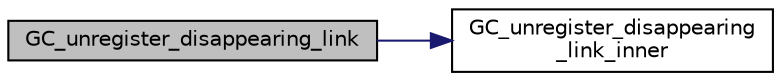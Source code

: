 digraph "GC_unregister_disappearing_link"
{
  edge [fontname="Helvetica",fontsize="10",labelfontname="Helvetica",labelfontsize="10"];
  node [fontname="Helvetica",fontsize="10",shape=record];
  rankdir="LR";
  Node4048 [label="GC_unregister_disappearing_link",height=0.2,width=0.4,color="black", fillcolor="grey75", style="filled", fontcolor="black"];
  Node4048 -> Node4049 [color="midnightblue",fontsize="10",style="solid",fontname="Helvetica"];
  Node4049 [label="GC_unregister_disappearing\l_link_inner",height=0.2,width=0.4,color="black", fillcolor="white", style="filled",URL="$d3/d1e/finalize_8c.html#aa0ca80bbc79d5ca04df722f237207267"];
}
